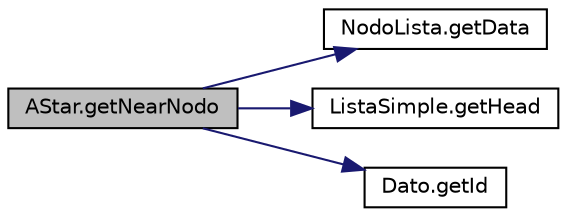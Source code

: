 digraph "AStar.getNearNodo"
{
 // LATEX_PDF_SIZE
  edge [fontname="Helvetica",fontsize="10",labelfontname="Helvetica",labelfontsize="10"];
  node [fontname="Helvetica",fontsize="10",shape=record];
  rankdir="LR";
  Node1 [label="AStar.getNearNodo",height=0.2,width=0.4,color="black", fillcolor="grey75", style="filled", fontcolor="black",tooltip="Devuelve el par ordenado de la solucion que se encuentre mas cercano al inicio, si este es (-1,..."];
  Node1 -> Node2 [color="midnightblue",fontsize="10",style="solid",fontname="Helvetica"];
  Node2 [label="NodoLista.getData",height=0.2,width=0.4,color="black", fillcolor="white", style="filled",URL="$class_nodo_lista.html#a3319603a73749e5504e7d1540b9b6b99",tooltip=" "];
  Node1 -> Node3 [color="midnightblue",fontsize="10",style="solid",fontname="Helvetica"];
  Node3 [label="ListaSimple.getHead",height=0.2,width=0.4,color="black", fillcolor="white", style="filled",URL="$class_lista_simple.html#a9ee09111637f9cbd8e64234544b97d4f",tooltip="Retorna en nodo head de la lista."];
  Node1 -> Node4 [color="midnightblue",fontsize="10",style="solid",fontname="Helvetica"];
  Node4 [label="Dato.getId",height=0.2,width=0.4,color="black", fillcolor="white", style="filled",URL="$class_dato.html#a5b50e1c87bccc654074c49f07801ef87",tooltip=" "];
}
